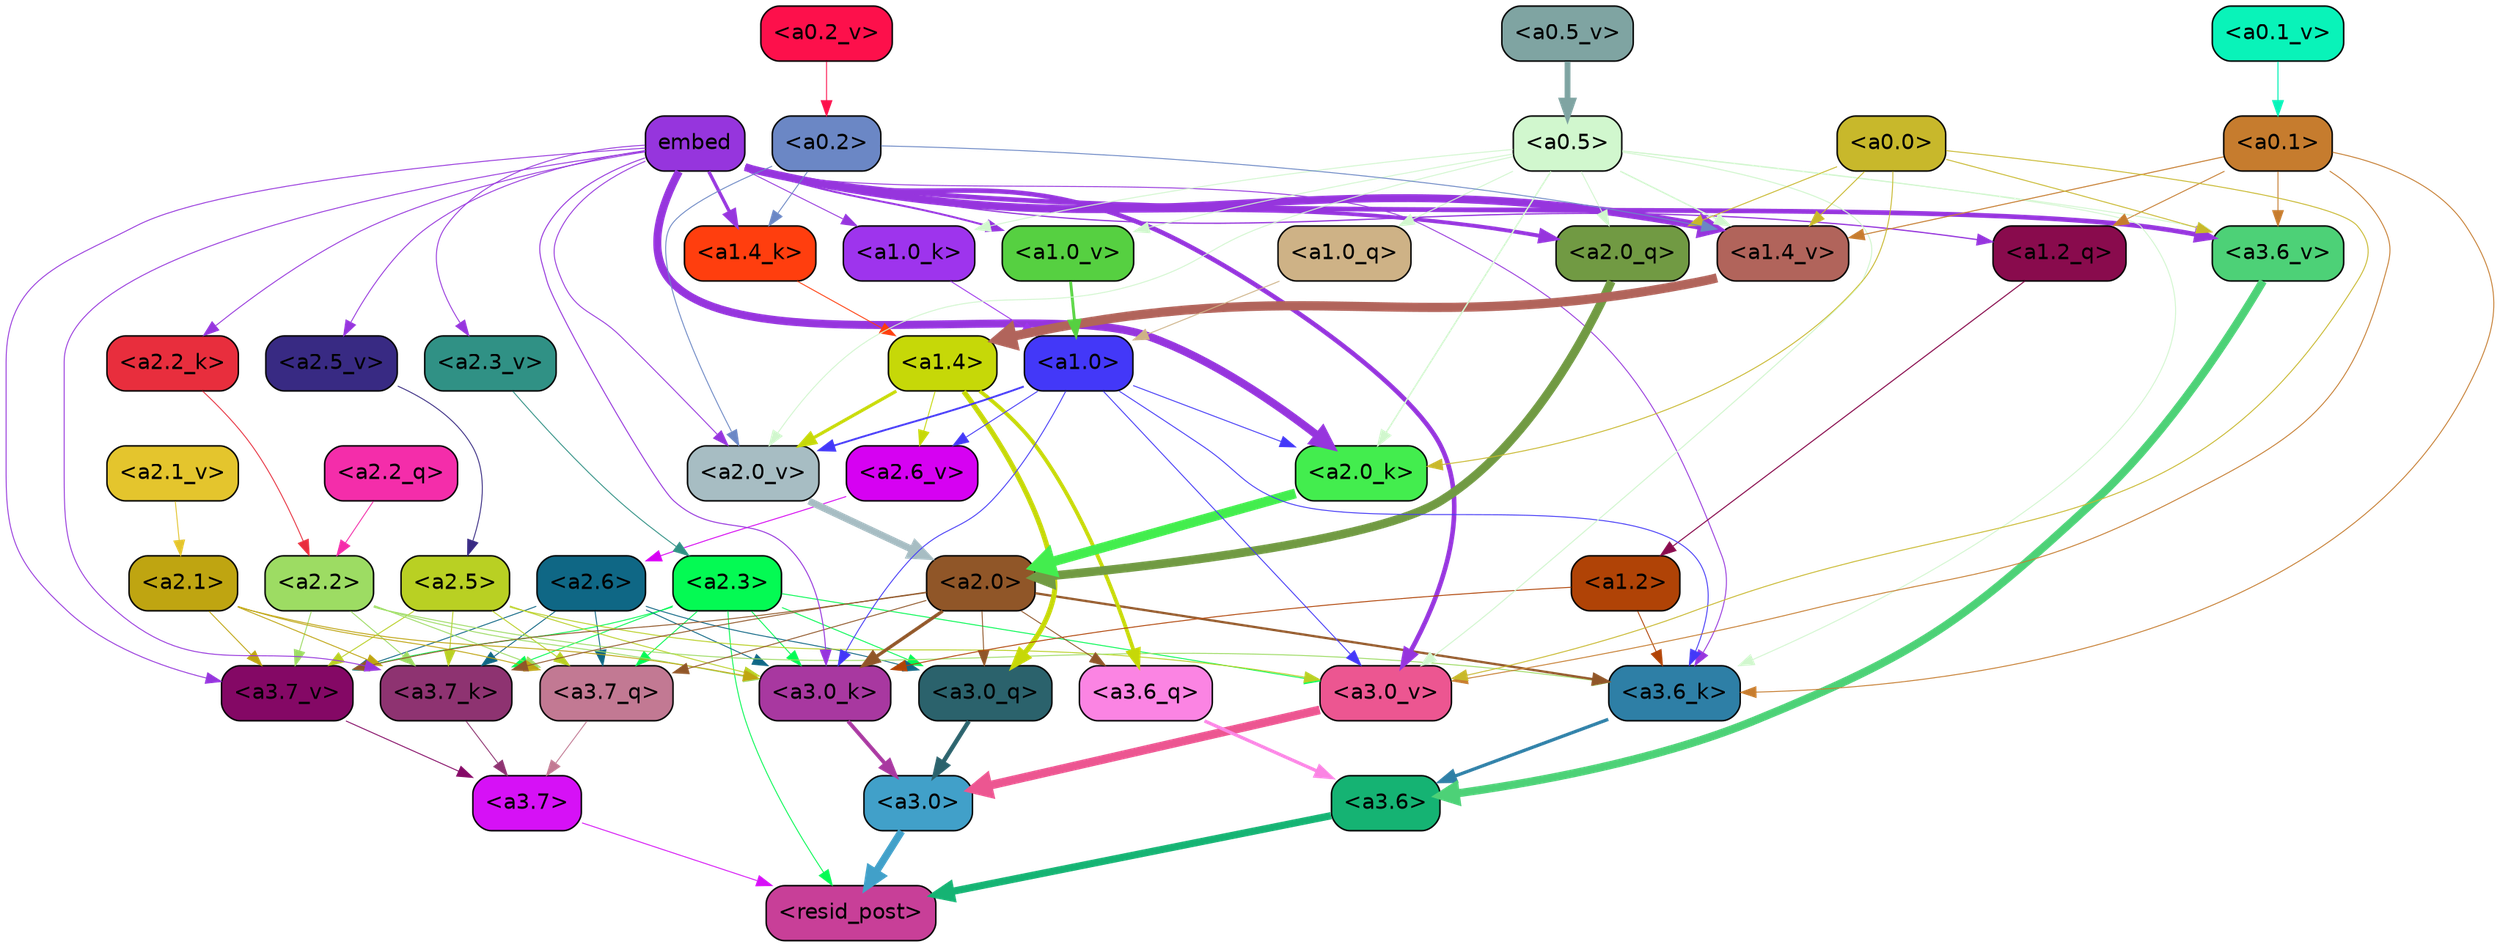 strict digraph "" {
	graph [bgcolor=transparent,
		layout=dot,
		overlap=false,
		splines=true
	];
	"<a3.7>"	[color=black,
		fillcolor="#d611f6",
		fontname=Helvetica,
		shape=box,
		style="filled, rounded"];
	"<resid_post>"	[color=black,
		fillcolor="#c83f98",
		fontname=Helvetica,
		shape=box,
		style="filled, rounded"];
	"<a3.7>" -> "<resid_post>"	[color="#d611f6",
		penwidth=0.6];
	"<a3.6>"	[color=black,
		fillcolor="#15b373",
		fontname=Helvetica,
		shape=box,
		style="filled, rounded"];
	"<a3.6>" -> "<resid_post>"	[color="#15b373",
		penwidth=4.7534414529800415];
	"<a3.0>"	[color=black,
		fillcolor="#41a0c9",
		fontname=Helvetica,
		shape=box,
		style="filled, rounded"];
	"<a3.0>" -> "<resid_post>"	[color="#41a0c9",
		penwidth=4.898576855659485];
	"<a2.3>"	[color=black,
		fillcolor="#04fa53",
		fontname=Helvetica,
		shape=box,
		style="filled, rounded"];
	"<a2.3>" -> "<resid_post>"	[color="#04fa53",
		penwidth=0.6];
	"<a3.7_q>"	[color=black,
		fillcolor="#c27993",
		fontname=Helvetica,
		shape=box,
		style="filled, rounded"];
	"<a2.3>" -> "<a3.7_q>"	[color="#04fa53",
		penwidth=0.6];
	"<a3.0_q>"	[color=black,
		fillcolor="#2b626c",
		fontname=Helvetica,
		shape=box,
		style="filled, rounded"];
	"<a2.3>" -> "<a3.0_q>"	[color="#04fa53",
		penwidth=0.6];
	"<a3.7_k>"	[color=black,
		fillcolor="#8e3371",
		fontname=Helvetica,
		shape=box,
		style="filled, rounded"];
	"<a2.3>" -> "<a3.7_k>"	[color="#04fa53",
		penwidth=0.6];
	"<a3.0_k>"	[color=black,
		fillcolor="#a838a0",
		fontname=Helvetica,
		shape=box,
		style="filled, rounded"];
	"<a2.3>" -> "<a3.0_k>"	[color="#04fa53",
		penwidth=0.6];
	"<a3.7_v>"	[color=black,
		fillcolor="#840865",
		fontname=Helvetica,
		shape=box,
		style="filled, rounded"];
	"<a2.3>" -> "<a3.7_v>"	[color="#04fa53",
		penwidth=0.6];
	"<a3.0_v>"	[color=black,
		fillcolor="#ec5691",
		fontname=Helvetica,
		shape=box,
		style="filled, rounded"];
	"<a2.3>" -> "<a3.0_v>"	[color="#04fa53",
		penwidth=0.6];
	"<a3.7_q>" -> "<a3.7>"	[color="#c27993",
		penwidth=0.6];
	"<a3.6_q>"	[color=black,
		fillcolor="#fb84e3",
		fontname=Helvetica,
		shape=box,
		style="filled, rounded"];
	"<a3.6_q>" -> "<a3.6>"	[color="#fb84e3",
		penwidth=2.160832464694977];
	"<a3.0_q>" -> "<a3.0>"	[color="#2b626c",
		penwidth=2.870753765106201];
	"<a3.7_k>" -> "<a3.7>"	[color="#8e3371",
		penwidth=0.6];
	"<a3.6_k>"	[color=black,
		fillcolor="#2e7fa6",
		fontname=Helvetica,
		shape=box,
		style="filled, rounded"];
	"<a3.6_k>" -> "<a3.6>"	[color="#2e7fa6",
		penwidth=2.13908451795578];
	"<a3.0_k>" -> "<a3.0>"	[color="#a838a0",
		penwidth=2.520303964614868];
	"<a3.7_v>" -> "<a3.7>"	[color="#840865",
		penwidth=0.6];
	"<a3.6_v>"	[color=black,
		fillcolor="#4dd177",
		fontname=Helvetica,
		shape=box,
		style="filled, rounded"];
	"<a3.6_v>" -> "<a3.6>"	[color="#4dd177",
		penwidth=5.297133803367615];
	"<a3.0_v>" -> "<a3.0>"	[color="#ec5691",
		penwidth=5.680712580680847];
	"<a2.6>"	[color=black,
		fillcolor="#0f6785",
		fontname=Helvetica,
		shape=box,
		style="filled, rounded"];
	"<a2.6>" -> "<a3.7_q>"	[color="#0f6785",
		penwidth=0.6];
	"<a2.6>" -> "<a3.0_q>"	[color="#0f6785",
		penwidth=0.6];
	"<a2.6>" -> "<a3.7_k>"	[color="#0f6785",
		penwidth=0.6];
	"<a2.6>" -> "<a3.0_k>"	[color="#0f6785",
		penwidth=0.6];
	"<a2.6>" -> "<a3.7_v>"	[color="#0f6785",
		penwidth=0.6];
	"<a2.5>"	[color=black,
		fillcolor="#b9d023",
		fontname=Helvetica,
		shape=box,
		style="filled, rounded"];
	"<a2.5>" -> "<a3.7_q>"	[color="#b9d023",
		penwidth=0.6];
	"<a2.5>" -> "<a3.7_k>"	[color="#b9d023",
		penwidth=0.6];
	"<a2.5>" -> "<a3.0_k>"	[color="#b9d023",
		penwidth=0.6];
	"<a2.5>" -> "<a3.7_v>"	[color="#b9d023",
		penwidth=0.6];
	"<a2.5>" -> "<a3.0_v>"	[color="#b9d023",
		penwidth=0.6];
	"<a2.2>"	[color=black,
		fillcolor="#9ddc63",
		fontname=Helvetica,
		shape=box,
		style="filled, rounded"];
	"<a2.2>" -> "<a3.7_q>"	[color="#9ddc63",
		penwidth=0.6];
	"<a2.2>" -> "<a3.7_k>"	[color="#9ddc63",
		penwidth=0.6];
	"<a2.2>" -> "<a3.6_k>"	[color="#9ddc63",
		penwidth=0.6];
	"<a2.2>" -> "<a3.0_k>"	[color="#9ddc63",
		penwidth=0.6];
	"<a2.2>" -> "<a3.7_v>"	[color="#9ddc63",
		penwidth=0.6];
	"<a2.1>"	[color=black,
		fillcolor="#bfa511",
		fontname=Helvetica,
		shape=box,
		style="filled, rounded"];
	"<a2.1>" -> "<a3.7_q>"	[color="#bfa511",
		penwidth=0.6];
	"<a2.1>" -> "<a3.7_k>"	[color="#bfa511",
		penwidth=0.6];
	"<a2.1>" -> "<a3.0_k>"	[color="#bfa511",
		penwidth=0.6];
	"<a2.1>" -> "<a3.7_v>"	[color="#bfa511",
		penwidth=0.6];
	"<a2.0>"	[color=black,
		fillcolor="#905628",
		fontname=Helvetica,
		shape=box,
		style="filled, rounded"];
	"<a2.0>" -> "<a3.7_q>"	[color="#905628",
		penwidth=0.6];
	"<a2.0>" -> "<a3.6_q>"	[color="#905628",
		penwidth=0.6];
	"<a2.0>" -> "<a3.0_q>"	[color="#905628",
		penwidth=0.6];
	"<a2.0>" -> "<a3.7_k>"	[color="#905628",
		penwidth=0.6];
	"<a2.0>" -> "<a3.6_k>"	[color="#905628",
		penwidth=1.4957321882247925];
	"<a2.0>" -> "<a3.0_k>"	[color="#905628",
		penwidth=2.18752121925354];
	"<a2.0>" -> "<a3.7_v>"	[color="#905628",
		penwidth=0.6];
	"<a1.4>"	[color=black,
		fillcolor="#c6d808",
		fontname=Helvetica,
		shape=box,
		style="filled, rounded"];
	"<a1.4>" -> "<a3.6_q>"	[color="#c6d808",
		penwidth=2.4829938411712646];
	"<a1.4>" -> "<a3.0_q>"	[color="#c6d808",
		penwidth=3.299744725227356];
	"<a2.6_v>"	[color=black,
		fillcolor="#d601f2",
		fontname=Helvetica,
		shape=box,
		style="filled, rounded"];
	"<a1.4>" -> "<a2.6_v>"	[color="#c6d808",
		penwidth=0.6];
	"<a2.0_v>"	[color=black,
		fillcolor="#a7bdc3",
		fontname=Helvetica,
		shape=box,
		style="filled, rounded"];
	"<a1.4>" -> "<a2.0_v>"	[color="#c6d808",
		penwidth=2.092592429369688];
	embed	[color=black,
		fillcolor="#9635dd",
		fontname=Helvetica,
		shape=box,
		style="filled, rounded"];
	embed -> "<a3.7_k>"	[color="#9635dd",
		penwidth=0.6];
	embed -> "<a3.6_k>"	[color="#9635dd",
		penwidth=0.6];
	embed -> "<a3.0_k>"	[color="#9635dd",
		penwidth=0.6394047290086746];
	embed -> "<a3.7_v>"	[color="#9635dd",
		penwidth=0.6];
	embed -> "<a3.6_v>"	[color="#9635dd",
		penwidth=3.067279100418091];
	embed -> "<a3.0_v>"	[color="#9635dd",
		penwidth=3.0212591886520386];
	"<a2.0_q>"	[color=black,
		fillcolor="#719a43",
		fontname=Helvetica,
		shape=box,
		style="filled, rounded"];
	embed -> "<a2.0_q>"	[color="#9635dd",
		penwidth=2.5355080366134644];
	"<a2.2_k>"	[color=black,
		fillcolor="#e82e3d",
		fontname=Helvetica,
		shape=box,
		style="filled, rounded"];
	embed -> "<a2.2_k>"	[color="#9635dd",
		penwidth=0.6];
	"<a2.0_k>"	[color=black,
		fillcolor="#43ed4e",
		fontname=Helvetica,
		shape=box,
		style="filled, rounded"];
	embed -> "<a2.0_k>"	[color="#9635dd",
		penwidth=5.2180726528167725];
	"<a2.5_v>"	[color=black,
		fillcolor="#382a83",
		fontname=Helvetica,
		shape=box,
		style="filled, rounded"];
	embed -> "<a2.5_v>"	[color="#9635dd",
		penwidth=0.6];
	"<a2.3_v>"	[color=black,
		fillcolor="#309185",
		fontname=Helvetica,
		shape=box,
		style="filled, rounded"];
	embed -> "<a2.3_v>"	[color="#9635dd",
		penwidth=0.6];
	embed -> "<a2.0_v>"	[color="#9635dd",
		penwidth=0.6];
	"<a1.2_q>"	[color=black,
		fillcolor="#890b4d",
		fontname=Helvetica,
		shape=box,
		style="filled, rounded"];
	embed -> "<a1.2_q>"	[color="#9635dd",
		penwidth=0.8094894886016846];
	"<a1.4_k>"	[color=black,
		fillcolor="#ff3e0e",
		fontname=Helvetica,
		shape=box,
		style="filled, rounded"];
	embed -> "<a1.4_k>"	[color="#9635dd",
		penwidth=2.1732678413391113];
	"<a1.0_k>"	[color=black,
		fillcolor="#9e34ed",
		fontname=Helvetica,
		shape=box,
		style="filled, rounded"];
	embed -> "<a1.0_k>"	[color="#9635dd",
		penwidth=0.6];
	"<a1.4_v>"	[color=black,
		fillcolor="#b1645b",
		fontname=Helvetica,
		shape=box,
		style="filled, rounded"];
	embed -> "<a1.4_v>"	[color="#9635dd",
		penwidth=5.162249565124512];
	"<a1.0_v>"	[color=black,
		fillcolor="#56d041",
		fontname=Helvetica,
		shape=box,
		style="filled, rounded"];
	embed -> "<a1.0_v>"	[color="#9635dd",
		penwidth=1.26457279920578];
	"<a1.2>"	[color=black,
		fillcolor="#b04306",
		fontname=Helvetica,
		shape=box,
		style="filled, rounded"];
	"<a1.2>" -> "<a3.6_k>"	[color="#b04306",
		penwidth=0.6];
	"<a1.2>" -> "<a3.0_k>"	[color="#b04306",
		penwidth=0.6];
	"<a1.0>"	[color=black,
		fillcolor="#4338f8",
		fontname=Helvetica,
		shape=box,
		style="filled, rounded"];
	"<a1.0>" -> "<a3.6_k>"	[color="#4338f8",
		penwidth=0.6];
	"<a1.0>" -> "<a3.0_k>"	[color="#4338f8",
		penwidth=0.6];
	"<a1.0>" -> "<a3.0_v>"	[color="#4338f8",
		penwidth=0.6];
	"<a1.0>" -> "<a2.0_k>"	[color="#4338f8",
		penwidth=0.6];
	"<a1.0>" -> "<a2.6_v>"	[color="#4338f8",
		penwidth=0.6];
	"<a1.0>" -> "<a2.0_v>"	[color="#4338f8",
		penwidth=1.2132605910301208];
	"<a0.5>"	[color=black,
		fillcolor="#d1f7ce",
		fontname=Helvetica,
		shape=box,
		style="filled, rounded"];
	"<a0.5>" -> "<a3.6_k>"	[color="#d1f7ce",
		penwidth=0.6];
	"<a0.5>" -> "<a3.6_v>"	[color="#d1f7ce",
		penwidth=0.6];
	"<a0.5>" -> "<a3.0_v>"	[color="#d1f7ce",
		penwidth=0.648682102560997];
	"<a0.5>" -> "<a2.0_q>"	[color="#d1f7ce",
		penwidth=0.6];
	"<a0.5>" -> "<a2.0_k>"	[color="#d1f7ce",
		penwidth=0.9236047863960266];
	"<a0.5>" -> "<a2.0_v>"	[color="#d1f7ce",
		penwidth=0.6];
	"<a1.0_q>"	[color=black,
		fillcolor="#ceb286",
		fontname=Helvetica,
		shape=box,
		style="filled, rounded"];
	"<a0.5>" -> "<a1.0_q>"	[color="#d1f7ce",
		penwidth=0.6];
	"<a0.5>" -> "<a1.0_k>"	[color="#d1f7ce",
		penwidth=0.6];
	"<a0.5>" -> "<a1.4_v>"	[color="#d1f7ce",
		penwidth=0.8783596754074097];
	"<a0.5>" -> "<a1.0_v>"	[color="#d1f7ce",
		penwidth=0.6];
	"<a0.1>"	[color=black,
		fillcolor="#c67c2e",
		fontname=Helvetica,
		shape=box,
		style="filled, rounded"];
	"<a0.1>" -> "<a3.6_k>"	[color="#c67c2e",
		penwidth=0.6];
	"<a0.1>" -> "<a3.6_v>"	[color="#c67c2e",
		penwidth=0.6];
	"<a0.1>" -> "<a3.0_v>"	[color="#c67c2e",
		penwidth=0.6];
	"<a0.1>" -> "<a1.2_q>"	[color="#c67c2e",
		penwidth=0.6];
	"<a0.1>" -> "<a1.4_v>"	[color="#c67c2e",
		penwidth=0.6490728855133057];
	"<a0.0>"	[color=black,
		fillcolor="#c8b82b",
		fontname=Helvetica,
		shape=box,
		style="filled, rounded"];
	"<a0.0>" -> "<a3.6_v>"	[color="#c8b82b",
		penwidth=0.6];
	"<a0.0>" -> "<a3.0_v>"	[color="#c8b82b",
		penwidth=0.6];
	"<a0.0>" -> "<a2.0_q>"	[color="#c8b82b",
		penwidth=0.6];
	"<a0.0>" -> "<a2.0_k>"	[color="#c8b82b",
		penwidth=0.6];
	"<a0.0>" -> "<a1.4_v>"	[color="#c8b82b",
		penwidth=0.6];
	"<a2.2_q>"	[color=black,
		fillcolor="#f42daa",
		fontname=Helvetica,
		shape=box,
		style="filled, rounded"];
	"<a2.2_q>" -> "<a2.2>"	[color="#f42daa",
		penwidth=0.6];
	"<a2.0_q>" -> "<a2.0>"	[color="#719a43",
		penwidth=5.681910276412964];
	"<a2.2_k>" -> "<a2.2>"	[color="#e82e3d",
		penwidth=0.6];
	"<a2.0_k>" -> "<a2.0>"	[color="#43ed4e",
		penwidth=6.447777509689331];
	"<a2.6_v>" -> "<a2.6>"	[color="#d601f2",
		penwidth=0.6];
	"<a2.5_v>" -> "<a2.5>"	[color="#382a83",
		penwidth=0.6];
	"<a2.3_v>" -> "<a2.3>"	[color="#309185",
		penwidth=0.6];
	"<a2.1_v>"	[color=black,
		fillcolor="#e4c52d",
		fontname=Helvetica,
		shape=box,
		style="filled, rounded"];
	"<a2.1_v>" -> "<a2.1>"	[color="#e4c52d",
		penwidth=0.6];
	"<a2.0_v>" -> "<a2.0>"	[color="#a7bdc3",
		penwidth=4.5695202350616455];
	"<a0.2>"	[color=black,
		fillcolor="#6b87c5",
		fontname=Helvetica,
		shape=box,
		style="filled, rounded"];
	"<a0.2>" -> "<a2.0_v>"	[color="#6b87c5",
		penwidth=0.6];
	"<a0.2>" -> "<a1.4_k>"	[color="#6b87c5",
		penwidth=0.6];
	"<a0.2>" -> "<a1.4_v>"	[color="#6b87c5",
		penwidth=0.6];
	"<a1.2_q>" -> "<a1.2>"	[color="#890b4d",
		penwidth=0.6769798994064331];
	"<a1.0_q>" -> "<a1.0>"	[color="#ceb286",
		penwidth=0.6];
	"<a1.4_k>" -> "<a1.4>"	[color="#ff3e0e",
		penwidth=0.6];
	"<a1.0_k>" -> "<a1.0>"	[color="#9e34ed",
		penwidth=0.6];
	"<a1.4_v>" -> "<a1.4>"	[color="#b1645b",
		penwidth=6.016597509384155];
	"<a1.0_v>" -> "<a1.0>"	[color="#56d041",
		penwidth=1.8562973737716675];
	"<a0.5_v>"	[color=black,
		fillcolor="#7fa4a2",
		fontname=Helvetica,
		shape=box,
		style="filled, rounded"];
	"<a0.5_v>" -> "<a0.5>"	[color="#7fa4a2",
		penwidth=3.805475652217865];
	"<a0.2_v>"	[color=black,
		fillcolor="#fd104b",
		fontname=Helvetica,
		shape=box,
		style="filled, rounded"];
	"<a0.2_v>" -> "<a0.2>"	[color="#fd104b",
		penwidth=0.6];
	"<a0.1_v>"	[color=black,
		fillcolor="#09f3b9",
		fontname=Helvetica,
		shape=box,
		style="filled, rounded"];
	"<a0.1_v>" -> "<a0.1>"	[color="#09f3b9",
		penwidth=0.6855120658874512];
}
